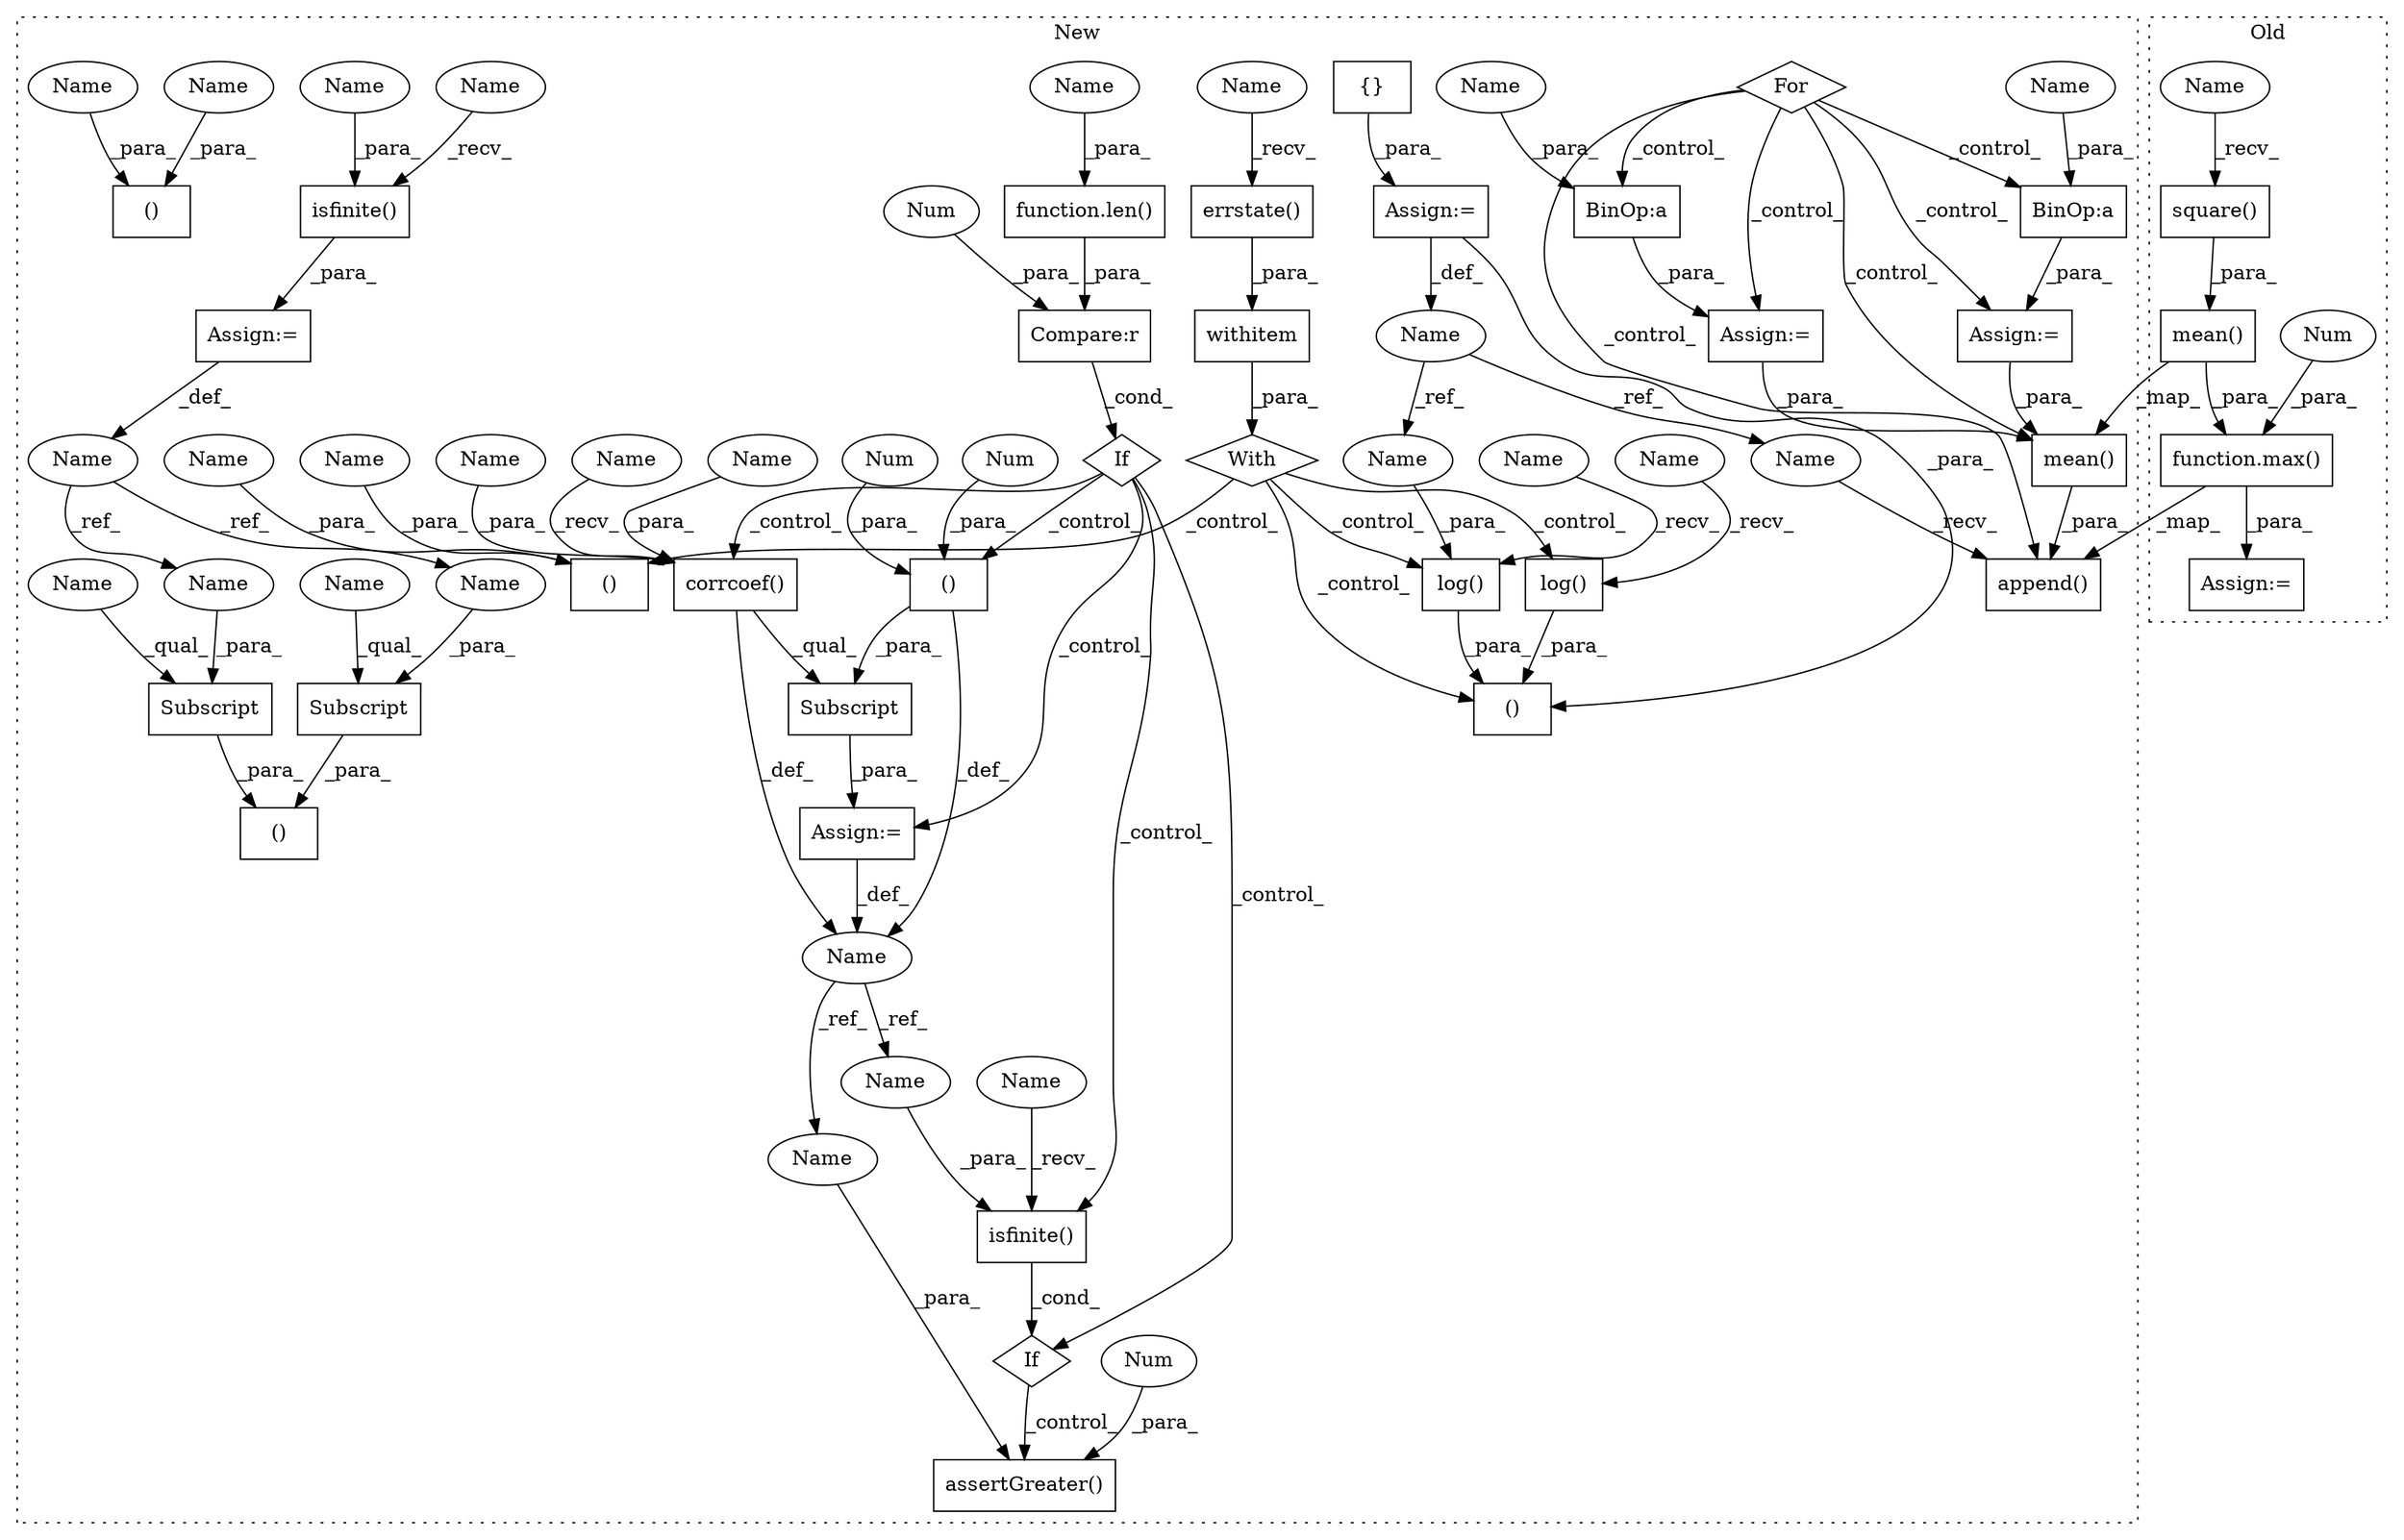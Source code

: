 digraph G {
subgraph cluster0 {
1 [label="square()" a="75" s="4185,4196" l="10,1" shape="box"];
3 [label="Assign:=" a="68" s="4164" l="3" shape="box"];
10 [label="mean()" a="75" s="4177,4197" l="8,1" shape="box"];
14 [label="function.max()" a="75" s="4167,4198" l="4,1" shape="box"];
29 [label="Num" a="76" s="4171" l="4" shape="ellipse"];
45 [label="Name" a="87" s="4185" l="2" shape="ellipse"];
label = "Old";
style="dotted";
}
subgraph cluster1 {
2 [label="Subscript" a="63" s="5389,0" l="23,0" shape="box"];
4 [label="Assign:=" a="68" s="5386" l="3" shape="box"];
5 [label="If" a="96" s="5351" l="3" shape="diamond"];
6 [label="corrcoef()" a="75" s="5389,5405" l="12,1" shape="box"];
7 [label="If" a="96" s="5493" l="3" shape="diamond"];
8 [label="()" a="54" s="5408" l="3" shape="box"];
9 [label="log()" a="75" s="5268,5279" l="7,1" shape="box"];
11 [label="mean()" a="75" s="5130,5180" l="8,1" shape="box"];
12 [label="()" a="54" s="5266" l="14" shape="box"];
13 [label="append()" a="75" s="5118,5181" l="12,1" shape="box"];
15 [label="function.len()" a="75" s="5354,5359" l="4,1" shape="box"];
16 [label="()" a="54" s="5320" l="3" shape="box"];
17 [label="log()" a="75" s="5246,5265" l="7,1" shape="box"];
18 [label="BinOp:a" a="82" s="4670" l="1" shape="box"];
19 [label="BinOp:a" a="82" s="4657" l="1" shape="box"];
20 [label="()" a="54" s="5240" l="3" shape="box"];
21 [label="Subscript" a="63" s="5326,0" l="7,0" shape="box"];
22 [label="()" a="54" s="5333" l="9" shape="box"];
23 [label="Subscript" a="63" s="5335,0" l="7,0" shape="box"];
24 [label="{}" a="59" s="4591,4591" l="2,1" shape="box"];
25 [label="With" a="39" s="5192,5199" l="5,40" shape="diamond"];
26 [label="errstate()" a="75" s="5197" l="28" shape="box"];
27 [label="For" a="107" s="4602,4627" l="4,14" shape="diamond"];
28 [label="Num" a="76" s="5410" l="1" shape="ellipse"];
30 [label="isfinite()" a="75" s="5496,5516" l="12,1" shape="box"];
31 [label="Num" a="76" s="5407" l="1" shape="ellipse"];
32 [label="isfinite()" a="75" s="5296,5309" l="12,1" shape="box"];
33 [label="assertGreater()" a="75" s="5535,5566" l="19,1" shape="box"];
34 [label="Compare:r" a="40" s="5354" l="10" shape="box"];
35 [label="withitem" a="49" s="5197" l="2" shape="box"];
36 [label="Name" a="87" s="5378" l="8" shape="ellipse"];
37 [label="Name" a="87" s="4584" l="4" shape="ellipse"];
38 [label="Name" a="87" s="5289" l="4" shape="ellipse"];
39 [label="Num" a="76" s="5564" l="2" shape="ellipse"];
40 [label="Num" a="76" s="5363" l="1" shape="ellipse"];
41 [label="Assign:=" a="68" s="5293" l="3" shape="box"];
42 [label="Assign:=" a="68" s="4666" l="3" shape="box"];
43 [label="Assign:=" a="68" s="4588" l="3" shape="box"];
44 [label="Assign:=" a="68" s="4653" l="3" shape="box"];
46 [label="Name" a="87" s="5328" l="4" shape="ellipse"];
47 [label="Name" a="87" s="5337" l="4" shape="ellipse"];
48 [label="Name" a="87" s="5118" l="4" shape="ellipse"];
49 [label="Name" a="87" s="5275" l="4" shape="ellipse"];
50 [label="Name" a="87" s="4671" l="5" shape="ellipse"];
51 [label="Name" a="87" s="4658" l="5" shape="ellipse"];
52 [label="Name" a="87" s="5268" l="2" shape="ellipse"];
53 [label="Name" a="87" s="5246" l="2" shape="ellipse"];
54 [label="Name" a="87" s="5389" l="2" shape="ellipse"];
55 [label="Name" a="87" s="5197" l="2" shape="ellipse"];
56 [label="Name" a="87" s="5496" l="2" shape="ellipse"];
57 [label="Name" a="87" s="5296" l="2" shape="ellipse"];
58 [label="Name" a="87" s="5326" l="1" shape="ellipse"];
59 [label="Name" a="87" s="5239" l="1" shape="ellipse"];
60 [label="Name" a="87" s="5358" l="1" shape="ellipse"];
61 [label="Name" a="87" s="5319" l="1" shape="ellipse"];
62 [label="Name" a="87" s="5401" l="1" shape="ellipse"];
63 [label="Name" a="87" s="5554" l="8" shape="ellipse"];
64 [label="Name" a="87" s="5508" l="8" shape="ellipse"];
65 [label="Name" a="87" s="5308" l="1" shape="ellipse"];
66 [label="Name" a="87" s="5242" l="1" shape="ellipse"];
67 [label="Name" a="87" s="5322" l="1" shape="ellipse"];
68 [label="Name" a="87" s="5335" l="1" shape="ellipse"];
69 [label="Name" a="87" s="5404" l="1" shape="ellipse"];
label = "New";
style="dotted";
}
1 -> 10 [label="_para_"];
2 -> 4 [label="_para_"];
4 -> 36 [label="_def_"];
5 -> 4 [label="_control_"];
5 -> 6 [label="_control_"];
5 -> 8 [label="_control_"];
5 -> 7 [label="_control_"];
5 -> 30 [label="_control_"];
6 -> 2 [label="_qual_"];
6 -> 36 [label="_def_"];
7 -> 33 [label="_control_"];
8 -> 36 [label="_def_"];
8 -> 2 [label="_para_"];
9 -> 12 [label="_para_"];
10 -> 11 [label="_map_"];
10 -> 14 [label="_para_"];
11 -> 13 [label="_para_"];
14 -> 3 [label="_para_"];
14 -> 13 [label="_map_"];
15 -> 34 [label="_para_"];
17 -> 12 [label="_para_"];
18 -> 42 [label="_para_"];
19 -> 44 [label="_para_"];
21 -> 22 [label="_para_"];
23 -> 22 [label="_para_"];
24 -> 43 [label="_para_"];
25 -> 17 [label="_control_"];
25 -> 12 [label="_control_"];
25 -> 9 [label="_control_"];
25 -> 20 [label="_control_"];
26 -> 35 [label="_para_"];
27 -> 11 [label="_control_"];
27 -> 42 [label="_control_"];
27 -> 13 [label="_control_"];
27 -> 19 [label="_control_"];
27 -> 44 [label="_control_"];
27 -> 18 [label="_control_"];
28 -> 8 [label="_para_"];
29 -> 14 [label="_para_"];
30 -> 7 [label="_cond_"];
31 -> 8 [label="_para_"];
32 -> 41 [label="_para_"];
34 -> 5 [label="_cond_"];
35 -> 25 [label="_para_"];
36 -> 63 [label="_ref_"];
36 -> 64 [label="_ref_"];
37 -> 49 [label="_ref_"];
37 -> 48 [label="_ref_"];
38 -> 46 [label="_ref_"];
38 -> 47 [label="_ref_"];
39 -> 33 [label="_para_"];
40 -> 34 [label="_para_"];
41 -> 38 [label="_def_"];
42 -> 11 [label="_para_"];
43 -> 37 [label="_def_"];
43 -> 12 [label="_para_"];
44 -> 11 [label="_para_"];
45 -> 1 [label="_recv_"];
46 -> 21 [label="_para_"];
47 -> 23 [label="_para_"];
48 -> 13 [label="_recv_"];
49 -> 9 [label="_para_"];
50 -> 18 [label="_para_"];
51 -> 19 [label="_para_"];
52 -> 9 [label="_recv_"];
53 -> 17 [label="_recv_"];
54 -> 6 [label="_recv_"];
55 -> 26 [label="_recv_"];
56 -> 30 [label="_recv_"];
57 -> 32 [label="_recv_"];
58 -> 21 [label="_qual_"];
59 -> 20 [label="_para_"];
60 -> 15 [label="_para_"];
61 -> 16 [label="_para_"];
62 -> 6 [label="_para_"];
63 -> 33 [label="_para_"];
64 -> 30 [label="_para_"];
65 -> 32 [label="_para_"];
66 -> 20 [label="_para_"];
67 -> 16 [label="_para_"];
68 -> 23 [label="_qual_"];
69 -> 6 [label="_para_"];
}